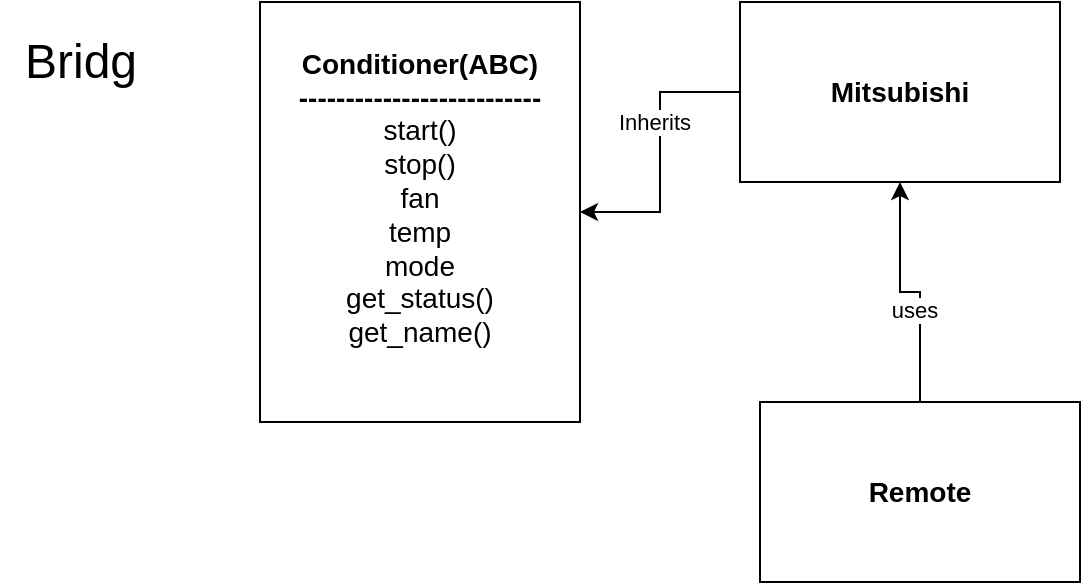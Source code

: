 <mxfile version="27.2.0">
  <diagram id="-IUqtcrc0a05QHf0tkPi" name="Страница — 1">
    <mxGraphModel dx="1042" dy="623" grid="1" gridSize="10" guides="1" tooltips="1" connect="1" arrows="1" fold="1" page="1" pageScale="1" pageWidth="827" pageHeight="1169" math="0" shadow="0">
      <root>
        <mxCell id="0" />
        <mxCell id="1" parent="0" />
        <mxCell id="eSkSUEYdX4trq62ZKT7V-1" value="&lt;font style=&quot;font-size: 24px;&quot;&gt;Bridg&lt;/font&gt;" style="text;html=1;align=center;verticalAlign=middle;resizable=0;points=[];autosize=1;strokeColor=none;fillColor=none;" parent="1" vertex="1">
          <mxGeometry x="70" y="50" width="80" height="40" as="geometry" />
        </mxCell>
        <mxCell id="eSkSUEYdX4trq62ZKT7V-2" value="&lt;b&gt;&lt;font style=&quot;font-size: 14px;&quot;&gt;Conditioner(ABC)&lt;/font&gt;&lt;/b&gt;&lt;div&gt;&lt;b&gt;&lt;font style=&quot;font-size: 14px;&quot;&gt;--------------------------&lt;/font&gt;&lt;/b&gt;&lt;/div&gt;&lt;div&gt;&lt;div&gt;&lt;span style=&quot;background-color: transparent; color: light-dark(rgb(0, 0, 0), rgb(255, 255, 255));&quot;&gt;&lt;font style=&quot;font-size: 14px;&quot;&gt;start()&lt;/font&gt;&lt;/span&gt;&lt;/div&gt;&lt;span style=&quot;background-color: transparent; color: light-dark(rgb(0, 0, 0), rgb(255, 255, 255));&quot;&gt;&lt;font style=&quot;font-size: 14px;&quot;&gt;stop()&lt;/font&gt;&lt;/span&gt;&lt;/div&gt;&lt;div&gt;&lt;span style=&quot;background-color: transparent; color: light-dark(rgb(0, 0, 0), rgb(255, 255, 255));&quot;&gt;&lt;font style=&quot;font-size: 14px;&quot;&gt;fan&lt;/font&gt;&lt;/span&gt;&lt;/div&gt;&lt;div&gt;&lt;span style=&quot;background-color: transparent; color: light-dark(rgb(0, 0, 0), rgb(255, 255, 255));&quot;&gt;&lt;font style=&quot;font-size: 14px;&quot;&gt;temp&lt;/font&gt;&lt;/span&gt;&lt;/div&gt;&lt;div&gt;&lt;span style=&quot;background-color: transparent; color: light-dark(rgb(0, 0, 0), rgb(255, 255, 255));&quot;&gt;&lt;font style=&quot;font-size: 14px;&quot;&gt;mode&lt;/font&gt;&lt;/span&gt;&lt;/div&gt;&lt;div&gt;&lt;span style=&quot;background-color: transparent; color: light-dark(rgb(0, 0, 0), rgb(255, 255, 255));&quot;&gt;&lt;font style=&quot;font-size: 14px;&quot;&gt;get_status()&lt;/font&gt;&lt;/span&gt;&lt;/div&gt;&lt;div&gt;&lt;span style=&quot;background-color: transparent; color: light-dark(rgb(0, 0, 0), rgb(255, 255, 255));&quot;&gt;&lt;font style=&quot;font-size: 14px;&quot;&gt;get_name()&lt;/font&gt;&lt;/span&gt;&lt;div&gt;&lt;br&gt;&lt;/div&gt;&lt;/div&gt;" style="rounded=0;whiteSpace=wrap;html=1;align=center;" parent="1" vertex="1">
          <mxGeometry x="200" y="40" width="160" height="210" as="geometry" />
        </mxCell>
        <mxCell id="eSkSUEYdX4trq62ZKT7V-3" value="" style="edgeStyle=orthogonalEdgeStyle;rounded=0;orthogonalLoop=1;jettySize=auto;html=1;" parent="1" source="eSkSUEYdX4trq62ZKT7V-5" target="eSkSUEYdX4trq62ZKT7V-2" edge="1">
          <mxGeometry relative="1" as="geometry" />
        </mxCell>
        <mxCell id="eSkSUEYdX4trq62ZKT7V-4" value="Inherits" style="edgeLabel;html=1;align=center;verticalAlign=middle;resizable=0;points=[];" parent="eSkSUEYdX4trq62ZKT7V-3" vertex="1" connectable="0">
          <mxGeometry x="-0.214" y="-3" relative="1" as="geometry">
            <mxPoint as="offset" />
          </mxGeometry>
        </mxCell>
        <mxCell id="eSkSUEYdX4trq62ZKT7V-5" value="&lt;b&gt;&lt;font style=&quot;font-size: 14px;&quot;&gt;Mitsubishi&lt;/font&gt;&lt;/b&gt;" style="rounded=0;whiteSpace=wrap;html=1;" parent="1" vertex="1">
          <mxGeometry x="440" y="40" width="160" height="90" as="geometry" />
        </mxCell>
        <mxCell id="eSkSUEYdX4trq62ZKT7V-6" value="" style="edgeStyle=orthogonalEdgeStyle;rounded=0;orthogonalLoop=1;jettySize=auto;html=1;" parent="1" source="eSkSUEYdX4trq62ZKT7V-8" target="eSkSUEYdX4trq62ZKT7V-5" edge="1">
          <mxGeometry relative="1" as="geometry" />
        </mxCell>
        <mxCell id="eSkSUEYdX4trq62ZKT7V-7" value="uses" style="edgeLabel;html=1;align=center;verticalAlign=middle;resizable=0;points=[];" parent="eSkSUEYdX4trq62ZKT7V-6" vertex="1" connectable="0">
          <mxGeometry x="-0.233" y="3" relative="1" as="geometry">
            <mxPoint as="offset" />
          </mxGeometry>
        </mxCell>
        <mxCell id="eSkSUEYdX4trq62ZKT7V-8" value="&lt;b&gt;&lt;font style=&quot;font-size: 14px;&quot;&gt;Remote&lt;/font&gt;&lt;/b&gt;" style="rounded=0;whiteSpace=wrap;html=1;" parent="1" vertex="1">
          <mxGeometry x="450" y="240" width="160" height="90" as="geometry" />
        </mxCell>
      </root>
    </mxGraphModel>
  </diagram>
</mxfile>

